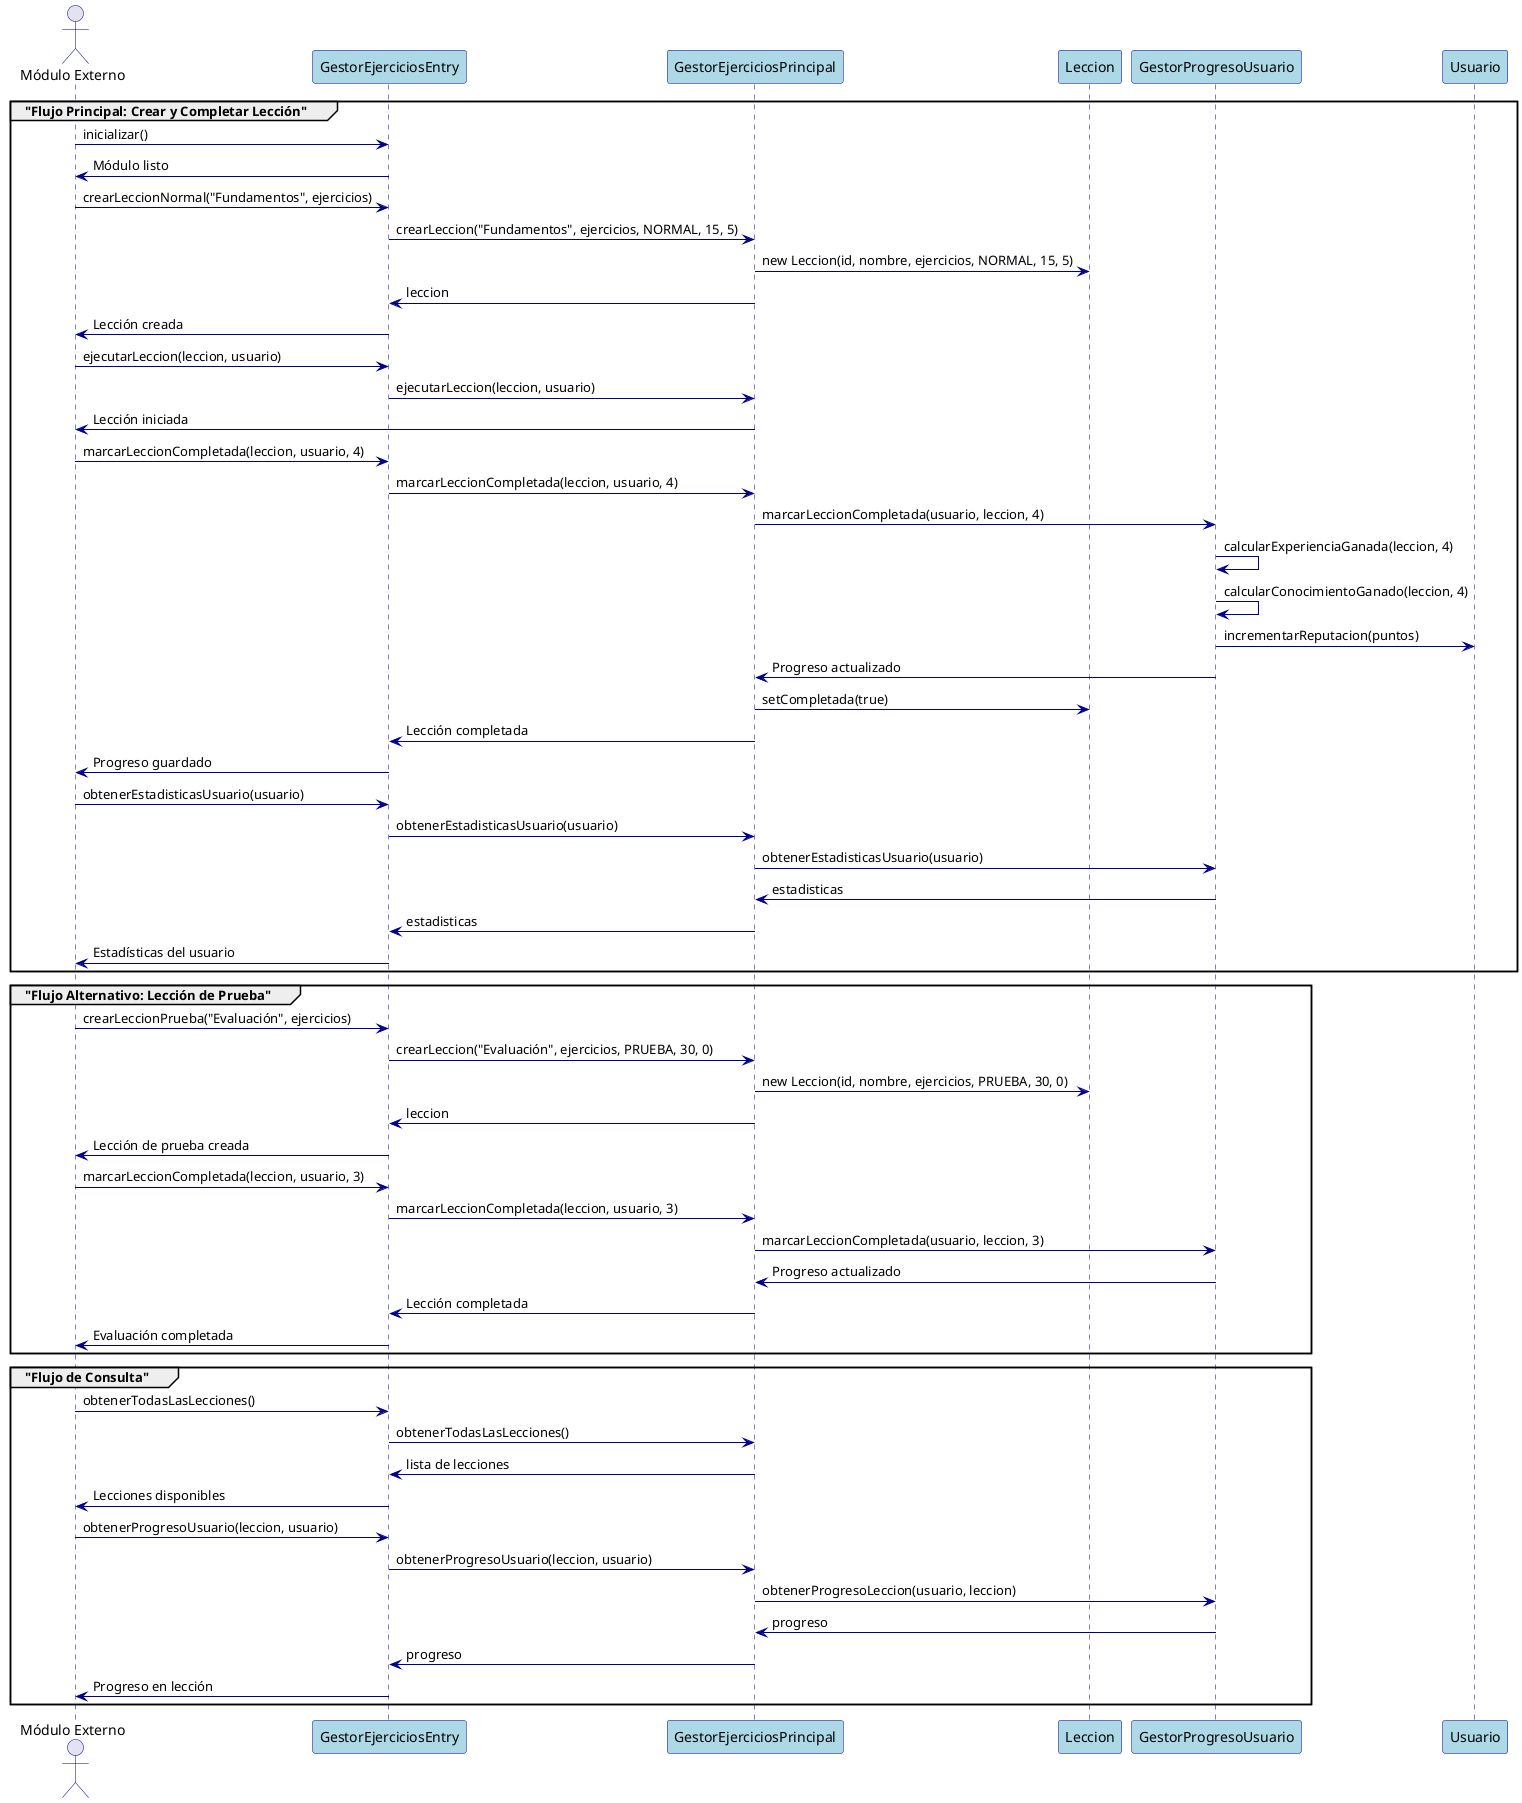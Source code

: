 @startuml DiagramaSecuenciaSimplificado

!define RECTANGLE participant

' Estilos
skinparam sequence {
    ArrowColor DarkBlue
    ActorBorderColor DarkBlue
    LifeLineBorderColor DarkBlue
    LifeLineBackgroundColor LightBlue
    ParticipantBorderColor DarkBlue
    ParticipantBackgroundColor LightBlue
    ParticipantFontColor Black
}

' Actores y participantes principales
actor "Módulo Externo" as ModuloExterno
participant "GestorEjerciciosEntry" as Entry
participant "GestorEjerciciosPrincipal" as Principal
participant "Leccion" as Leccion
participant "GestorProgresoUsuario" as GestorProgreso
participant "Usuario" as Usuario

' ===== FLUJO PRINCIPAL: CREAR Y COMPLETAR LECCIÓN =====
group "Flujo Principal: Crear y Completar Lección"
    
    ' 1. Inicialización
    ModuloExterno -> Entry: inicializar()
    Entry -> ModuloExterno: Módulo listo
    
    ' 2. Crear lección
    ModuloExterno -> Entry: crearLeccionNormal("Fundamentos", ejercicios)
    Entry -> Principal: crearLeccion("Fundamentos", ejercicios, NORMAL, 15, 5)
    Principal -> Leccion: new Leccion(id, nombre, ejercicios, NORMAL, 15, 5)
    Principal -> Entry: leccion
    Entry -> ModuloExterno: Lección creada
    
    ' 3. Ejecutar lección
    ModuloExterno -> Entry: ejecutarLeccion(leccion, usuario)
    Entry -> Principal: ejecutarLeccion(leccion, usuario)
    Principal -> ModuloExterno: Lección iniciada
    
    ' 4. Completar lección
    ModuloExterno -> Entry: marcarLeccionCompletada(leccion, usuario, 4)
    Entry -> Principal: marcarLeccionCompletada(leccion, usuario, 4)
    Principal -> GestorProgreso: marcarLeccionCompletada(usuario, leccion, 4)
    
    ' 5. Calcular recompensas
    GestorProgreso -> GestorProgreso: calcularExperienciaGanada(leccion, 4)
    GestorProgreso -> GestorProgreso: calcularConocimientoGanado(leccion, 4)
    GestorProgreso -> Usuario: incrementarReputacion(puntos)
    
    ' 6. Actualizar progreso
    GestorProgreso -> Principal: Progreso actualizado
    Principal -> Leccion: setCompletada(true)
    Principal -> Entry: Lección completada
    Entry -> ModuloExterno: Progreso guardado
    
    ' 7. Consultar estadísticas
    ModuloExterno -> Entry: obtenerEstadisticasUsuario(usuario)
    Entry -> Principal: obtenerEstadisticasUsuario(usuario)
    Principal -> GestorProgreso: obtenerEstadisticasUsuario(usuario)
    GestorProgreso -> Principal: estadisticas
    Principal -> Entry: estadisticas
    Entry -> ModuloExterno: Estadísticas del usuario
    
end

' ===== FLUJO ALTERNATIVO: LECCIÓN DE PRUEBA =====
group "Flujo Alternativo: Lección de Prueba"
    
    ModuloExterno -> Entry: crearLeccionPrueba("Evaluación", ejercicios)
    Entry -> Principal: crearLeccion("Evaluación", ejercicios, PRUEBA, 30, 0)
    Principal -> Leccion: new Leccion(id, nombre, ejercicios, PRUEBA, 30, 0)
    Principal -> Entry: leccion
    Entry -> ModuloExterno: Lección de prueba creada
    
    ModuloExterno -> Entry: marcarLeccionCompletada(leccion, usuario, 3)
    Entry -> Principal: marcarLeccionCompletada(leccion, usuario, 3)
    Principal -> GestorProgreso: marcarLeccionCompletada(usuario, leccion, 3)
    GestorProgreso -> Principal: Progreso actualizado
    Principal -> Entry: Lección completada
    Entry -> ModuloExterno: Evaluación completada
    
end

' ===== FLUJO DE CONSULTA =====
group "Flujo de Consulta"
    
    ModuloExterno -> Entry: obtenerTodasLasLecciones()
    Entry -> Principal: obtenerTodasLasLecciones()
    Principal -> Entry: lista de lecciones
    Entry -> ModuloExterno: Lecciones disponibles
    
    ModuloExterno -> Entry: obtenerProgresoUsuario(leccion, usuario)
    Entry -> Principal: obtenerProgresoUsuario(leccion, usuario)
    Principal -> GestorProgreso: obtenerProgresoLeccion(usuario, leccion)
    GestorProgreso -> Principal: progreso
    Principal -> Entry: progreso
    Entry -> ModuloExterno: Progreso en lección
    
end

@enduml 